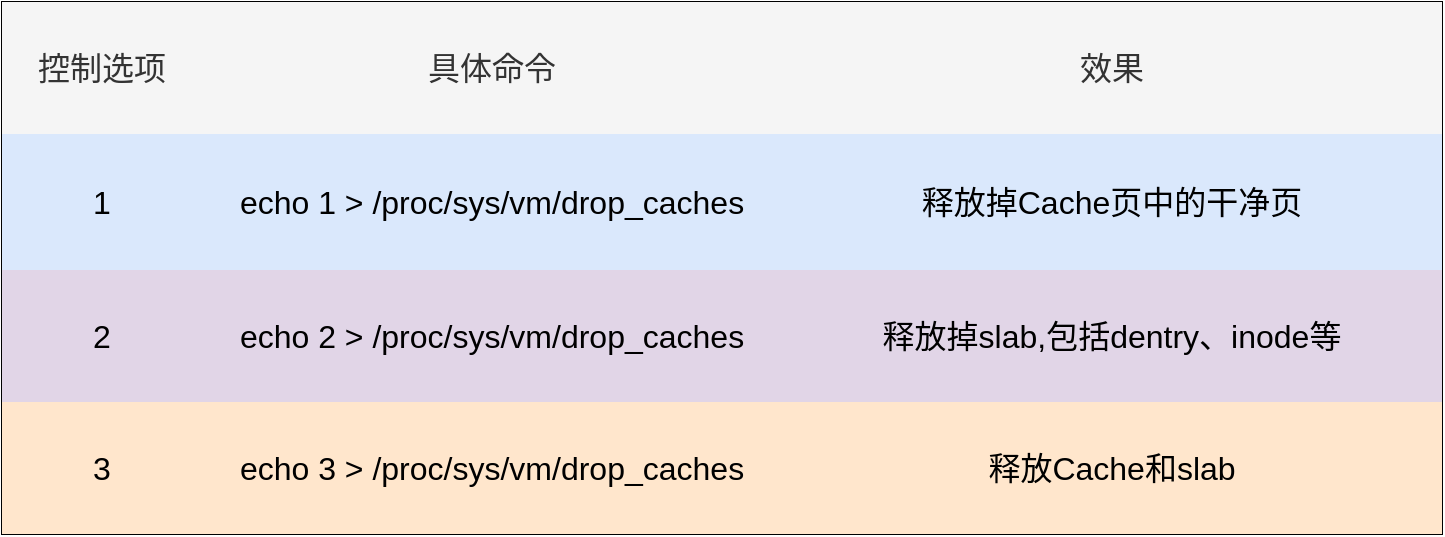 <mxfile version="21.6.5" type="github">
  <diagram name="第 1 页" id="2ua1LjIcxe17sO0WMqhI">
    <mxGraphModel dx="880" dy="390" grid="1" gridSize="10" guides="1" tooltips="1" connect="1" arrows="1" fold="1" page="1" pageScale="1" pageWidth="827" pageHeight="1169" math="0" shadow="0">
      <root>
        <mxCell id="0" />
        <mxCell id="1" parent="0" />
        <mxCell id="RF_rzELjMY7xmStr51dX-1" value="" style="shape=table;startSize=0;container=1;collapsible=0;childLayout=tableLayout;fontSize=16;" vertex="1" parent="1">
          <mxGeometry x="80" y="90" width="720" height="266" as="geometry" />
        </mxCell>
        <mxCell id="RF_rzELjMY7xmStr51dX-2" value="" style="shape=tableRow;horizontal=0;startSize=0;swimlaneHead=0;swimlaneBody=0;strokeColor=inherit;top=0;left=0;bottom=0;right=0;collapsible=0;dropTarget=0;fillColor=none;points=[[0,0.5],[1,0.5]];portConstraint=eastwest;fontSize=16;" vertex="1" parent="RF_rzELjMY7xmStr51dX-1">
          <mxGeometry width="720" height="66" as="geometry" />
        </mxCell>
        <mxCell id="RF_rzELjMY7xmStr51dX-3" value="控制选项" style="shape=partialRectangle;html=1;whiteSpace=wrap;connectable=0;strokeColor=#666666;overflow=hidden;fillColor=#f5f5f5;top=0;left=0;bottom=0;right=0;pointerEvents=1;fontSize=16;fontColor=#333333;" vertex="1" parent="RF_rzELjMY7xmStr51dX-2">
          <mxGeometry width="100" height="66" as="geometry">
            <mxRectangle width="100" height="66" as="alternateBounds" />
          </mxGeometry>
        </mxCell>
        <mxCell id="RF_rzELjMY7xmStr51dX-4" value="具体命令" style="shape=partialRectangle;html=1;whiteSpace=wrap;connectable=0;strokeColor=#666666;overflow=hidden;fillColor=#f5f5f5;top=0;left=0;bottom=0;right=0;pointerEvents=1;fontSize=16;fontColor=#333333;" vertex="1" parent="RF_rzELjMY7xmStr51dX-2">
          <mxGeometry x="100" width="290" height="66" as="geometry">
            <mxRectangle width="290" height="66" as="alternateBounds" />
          </mxGeometry>
        </mxCell>
        <mxCell id="RF_rzELjMY7xmStr51dX-5" value="效果" style="shape=partialRectangle;html=1;whiteSpace=wrap;connectable=0;strokeColor=#666666;overflow=hidden;fillColor=#f5f5f5;top=0;left=0;bottom=0;right=0;pointerEvents=1;fontSize=16;fontColor=#333333;" vertex="1" parent="RF_rzELjMY7xmStr51dX-2">
          <mxGeometry x="390" width="330" height="66" as="geometry">
            <mxRectangle width="330" height="66" as="alternateBounds" />
          </mxGeometry>
        </mxCell>
        <mxCell id="RF_rzELjMY7xmStr51dX-6" value="" style="shape=tableRow;horizontal=0;startSize=0;swimlaneHead=0;swimlaneBody=0;strokeColor=inherit;top=0;left=0;bottom=0;right=0;collapsible=0;dropTarget=0;fillColor=none;points=[[0,0.5],[1,0.5]];portConstraint=eastwest;fontSize=16;" vertex="1" parent="RF_rzELjMY7xmStr51dX-1">
          <mxGeometry y="66" width="720" height="68" as="geometry" />
        </mxCell>
        <mxCell id="RF_rzELjMY7xmStr51dX-7" value="1" style="shape=partialRectangle;html=1;whiteSpace=wrap;connectable=0;strokeColor=#6c8ebf;overflow=hidden;fillColor=#dae8fc;top=0;left=0;bottom=0;right=0;pointerEvents=1;fontSize=16;" vertex="1" parent="RF_rzELjMY7xmStr51dX-6">
          <mxGeometry width="100" height="68" as="geometry">
            <mxRectangle width="100" height="68" as="alternateBounds" />
          </mxGeometry>
        </mxCell>
        <mxCell id="RF_rzELjMY7xmStr51dX-8" value="echo 1 &amp;gt; /proc/sys/vm/drop_caches" style="shape=partialRectangle;html=1;whiteSpace=wrap;connectable=0;strokeColor=#6c8ebf;overflow=hidden;fillColor=#dae8fc;top=0;left=0;bottom=0;right=0;pointerEvents=1;fontSize=16;" vertex="1" parent="RF_rzELjMY7xmStr51dX-6">
          <mxGeometry x="100" width="290" height="68" as="geometry">
            <mxRectangle width="290" height="68" as="alternateBounds" />
          </mxGeometry>
        </mxCell>
        <mxCell id="RF_rzELjMY7xmStr51dX-9" value="释放掉Cache页中的干净页" style="shape=partialRectangle;html=1;whiteSpace=wrap;connectable=0;strokeColor=#6c8ebf;overflow=hidden;fillColor=#dae8fc;top=0;left=0;bottom=0;right=0;pointerEvents=1;fontSize=16;" vertex="1" parent="RF_rzELjMY7xmStr51dX-6">
          <mxGeometry x="390" width="330" height="68" as="geometry">
            <mxRectangle width="330" height="68" as="alternateBounds" />
          </mxGeometry>
        </mxCell>
        <mxCell id="RF_rzELjMY7xmStr51dX-10" value="" style="shape=tableRow;horizontal=0;startSize=0;swimlaneHead=0;swimlaneBody=0;strokeColor=inherit;top=0;left=0;bottom=0;right=0;collapsible=0;dropTarget=0;fillColor=none;points=[[0,0.5],[1,0.5]];portConstraint=eastwest;fontSize=16;swimlaneFillColor=default;" vertex="1" parent="RF_rzELjMY7xmStr51dX-1">
          <mxGeometry y="134" width="720" height="66" as="geometry" />
        </mxCell>
        <mxCell id="RF_rzELjMY7xmStr51dX-11" value="2" style="shape=partialRectangle;html=1;whiteSpace=wrap;connectable=0;strokeColor=#9673a6;overflow=hidden;fillColor=#e1d5e7;top=0;left=0;bottom=0;right=0;pointerEvents=1;fontSize=16;" vertex="1" parent="RF_rzELjMY7xmStr51dX-10">
          <mxGeometry width="100" height="66" as="geometry">
            <mxRectangle width="100" height="66" as="alternateBounds" />
          </mxGeometry>
        </mxCell>
        <mxCell id="RF_rzELjMY7xmStr51dX-12" value="echo 2 &amp;gt; /proc/sys/vm/drop_caches" style="shape=partialRectangle;html=1;whiteSpace=wrap;connectable=0;strokeColor=#9673a6;overflow=hidden;fillColor=#e1d5e7;top=0;left=0;bottom=0;right=0;pointerEvents=1;fontSize=16;" vertex="1" parent="RF_rzELjMY7xmStr51dX-10">
          <mxGeometry x="100" width="290" height="66" as="geometry">
            <mxRectangle width="290" height="66" as="alternateBounds" />
          </mxGeometry>
        </mxCell>
        <mxCell id="RF_rzELjMY7xmStr51dX-13" value="释放掉slab,包括dentry、inode等" style="shape=partialRectangle;html=1;whiteSpace=wrap;connectable=0;strokeColor=#9673a6;overflow=hidden;fillColor=#e1d5e7;top=0;left=0;bottom=0;right=0;pointerEvents=1;fontSize=16;" vertex="1" parent="RF_rzELjMY7xmStr51dX-10">
          <mxGeometry x="390" width="330" height="66" as="geometry">
            <mxRectangle width="330" height="66" as="alternateBounds" />
          </mxGeometry>
        </mxCell>
        <mxCell id="RF_rzELjMY7xmStr51dX-26" style="shape=tableRow;horizontal=0;startSize=0;swimlaneHead=0;swimlaneBody=0;strokeColor=inherit;top=0;left=0;bottom=0;right=0;collapsible=0;dropTarget=0;fillColor=none;points=[[0,0.5],[1,0.5]];portConstraint=eastwest;fontSize=16;swimlaneFillColor=default;" vertex="1" parent="RF_rzELjMY7xmStr51dX-1">
          <mxGeometry y="200" width="720" height="66" as="geometry" />
        </mxCell>
        <mxCell id="RF_rzELjMY7xmStr51dX-27" value="3" style="shape=partialRectangle;html=1;whiteSpace=wrap;connectable=0;strokeColor=#d79b00;overflow=hidden;fillColor=#ffe6cc;top=0;left=0;bottom=0;right=0;pointerEvents=1;fontSize=16;" vertex="1" parent="RF_rzELjMY7xmStr51dX-26">
          <mxGeometry width="100" height="66" as="geometry">
            <mxRectangle width="100" height="66" as="alternateBounds" />
          </mxGeometry>
        </mxCell>
        <mxCell id="RF_rzELjMY7xmStr51dX-28" value="echo 3 &amp;gt; /proc/sys/vm/drop_caches" style="shape=partialRectangle;html=1;whiteSpace=wrap;connectable=0;strokeColor=#d79b00;overflow=hidden;fillColor=#ffe6cc;top=0;left=0;bottom=0;right=0;pointerEvents=1;fontSize=16;" vertex="1" parent="RF_rzELjMY7xmStr51dX-26">
          <mxGeometry x="100" width="290" height="66" as="geometry">
            <mxRectangle width="290" height="66" as="alternateBounds" />
          </mxGeometry>
        </mxCell>
        <mxCell id="RF_rzELjMY7xmStr51dX-29" value="释放Cache和slab" style="shape=partialRectangle;html=1;whiteSpace=wrap;connectable=0;strokeColor=#d79b00;overflow=hidden;fillColor=#ffe6cc;top=0;left=0;bottom=0;right=0;pointerEvents=1;fontSize=16;" vertex="1" parent="RF_rzELjMY7xmStr51dX-26">
          <mxGeometry x="390" width="330" height="66" as="geometry">
            <mxRectangle width="330" height="66" as="alternateBounds" />
          </mxGeometry>
        </mxCell>
      </root>
    </mxGraphModel>
  </diagram>
</mxfile>
